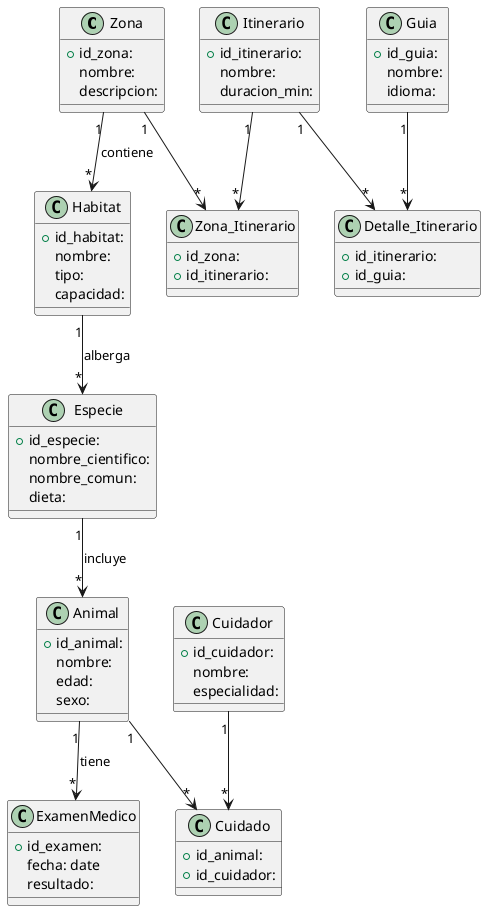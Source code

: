@startuml DER_Zoologico

class Zona {
  +id_zona: 
  nombre: 
  descripcion: 
}

class Habitat {
  +id_habitat: 
  nombre: 
  tipo: 
  capacidad: 
}

class Especie {
  +id_especie: 
  nombre_cientifico: 
  nombre_comun: 
  dieta: 
}

class Animal {
  +id_animal: 
  nombre: 
  edad: 
  sexo: 
}

class ExamenMedico {
  +id_examen: 
  fecha: date
  resultado: 
}

class Cuidador {
  +id_cuidador: 
  nombre: 
  especialidad: 
}

class Guia {
  +id_guia: 
  nombre: 
  idioma: 
}

class Itinerario {
  +id_itinerario: 
  nombre: 
  duracion_min: 
}

class Detalle_Itinerario {
  +id_itinerario: 
  +id_guia: 
}

class Cuidado {
  +id_animal: 
  +id_cuidador: 
}

class Zona_Itinerario {
  +id_zona: 
  +id_itinerario: 
}

Zona "1" --> "*" Habitat : contiene
Habitat "1" --> "*" Especie : alberga
Especie "1" --> "*" Animal : incluye
Animal "1" --> "*" ExamenMedico : tiene
Animal "1" --> "*" Cuidado
Cuidador "1" --> "*" Cuidado

Itinerario "1" --> "*" Detalle_Itinerario
Guia "1" --> "*" Detalle_Itinerario

Itinerario "1" --> "*" Zona_Itinerario
Zona "1" --> "*" Zona_Itinerario

@enduml